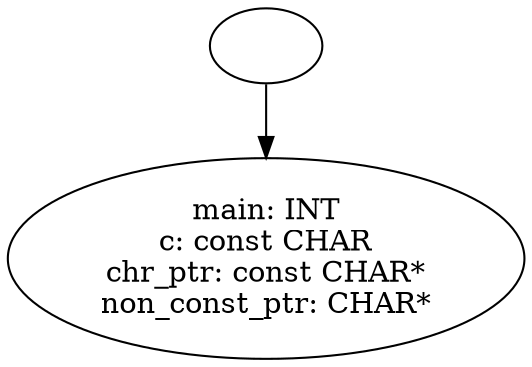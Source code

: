 digraph AST {
  "140278671319792" [label=""];
  "140278671319792" -> "140278671316768";
  "140278671316768" [label="main: INT
c: const CHAR
chr_ptr: const CHAR*
non_const_ptr: CHAR*"];
}
